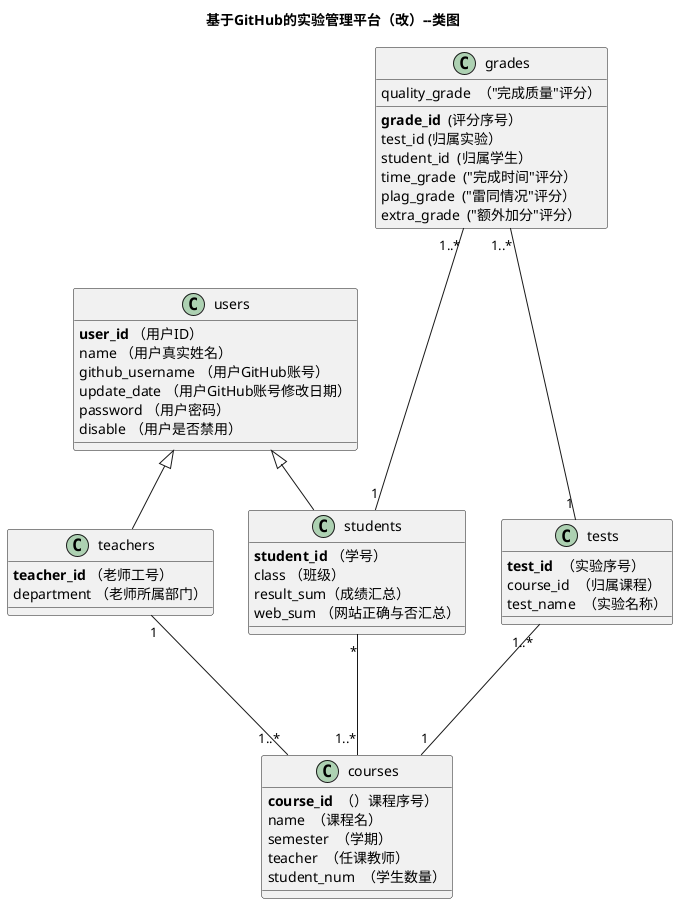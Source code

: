 ﻿@startuml
title 基于GitHub的实验管理平台（改）--类图

users <|-- teachers
users <|-- students
students "*"---"1..*"courses
teachers "1"---"1..*"courses
tests "1..*"---"1"courses
grades "1..*"---"1"tests
grades "1..*"---"1"students

class users{
    <b>user_id</b> （用户ID）
    name （用户真实姓名）
    github_username （用户GitHub账号）
    update_date （用户GitHub账号修改日期）
    password （用户密码）
    disable （用户是否禁用）
}
class teachers{
    <b>teacher_id</b> （老师工号）
    department （老师所属部门）
}
class students{
    <b>student_id</b> （学号）
    class （班级）
    result_sum（成绩汇总）
    web_sum （网站正确与否汇总）
}
class courses{
    <b>course_id</b>  （）课程序号）
    name  （课程名）
    semester  （学期）
    teacher  （任课教师）
    student_num  （学生数量）
}
class tests{
    <b>test_id</b>  （实验序号）
    course_id  （归属课程）
    test_name  （实验名称）
}
class grades{
    <b>grade_id</b>  (评分序号）
    test_id (归属实验）
    student_id  (归属学生）
    time_grade  ("完成时间"评分）
    quality_grade  （"完成质量"评分）
    plag_grade  ("雷同情况"评分）
    extra_grade  ("额外加分"评分）
}
@enduml